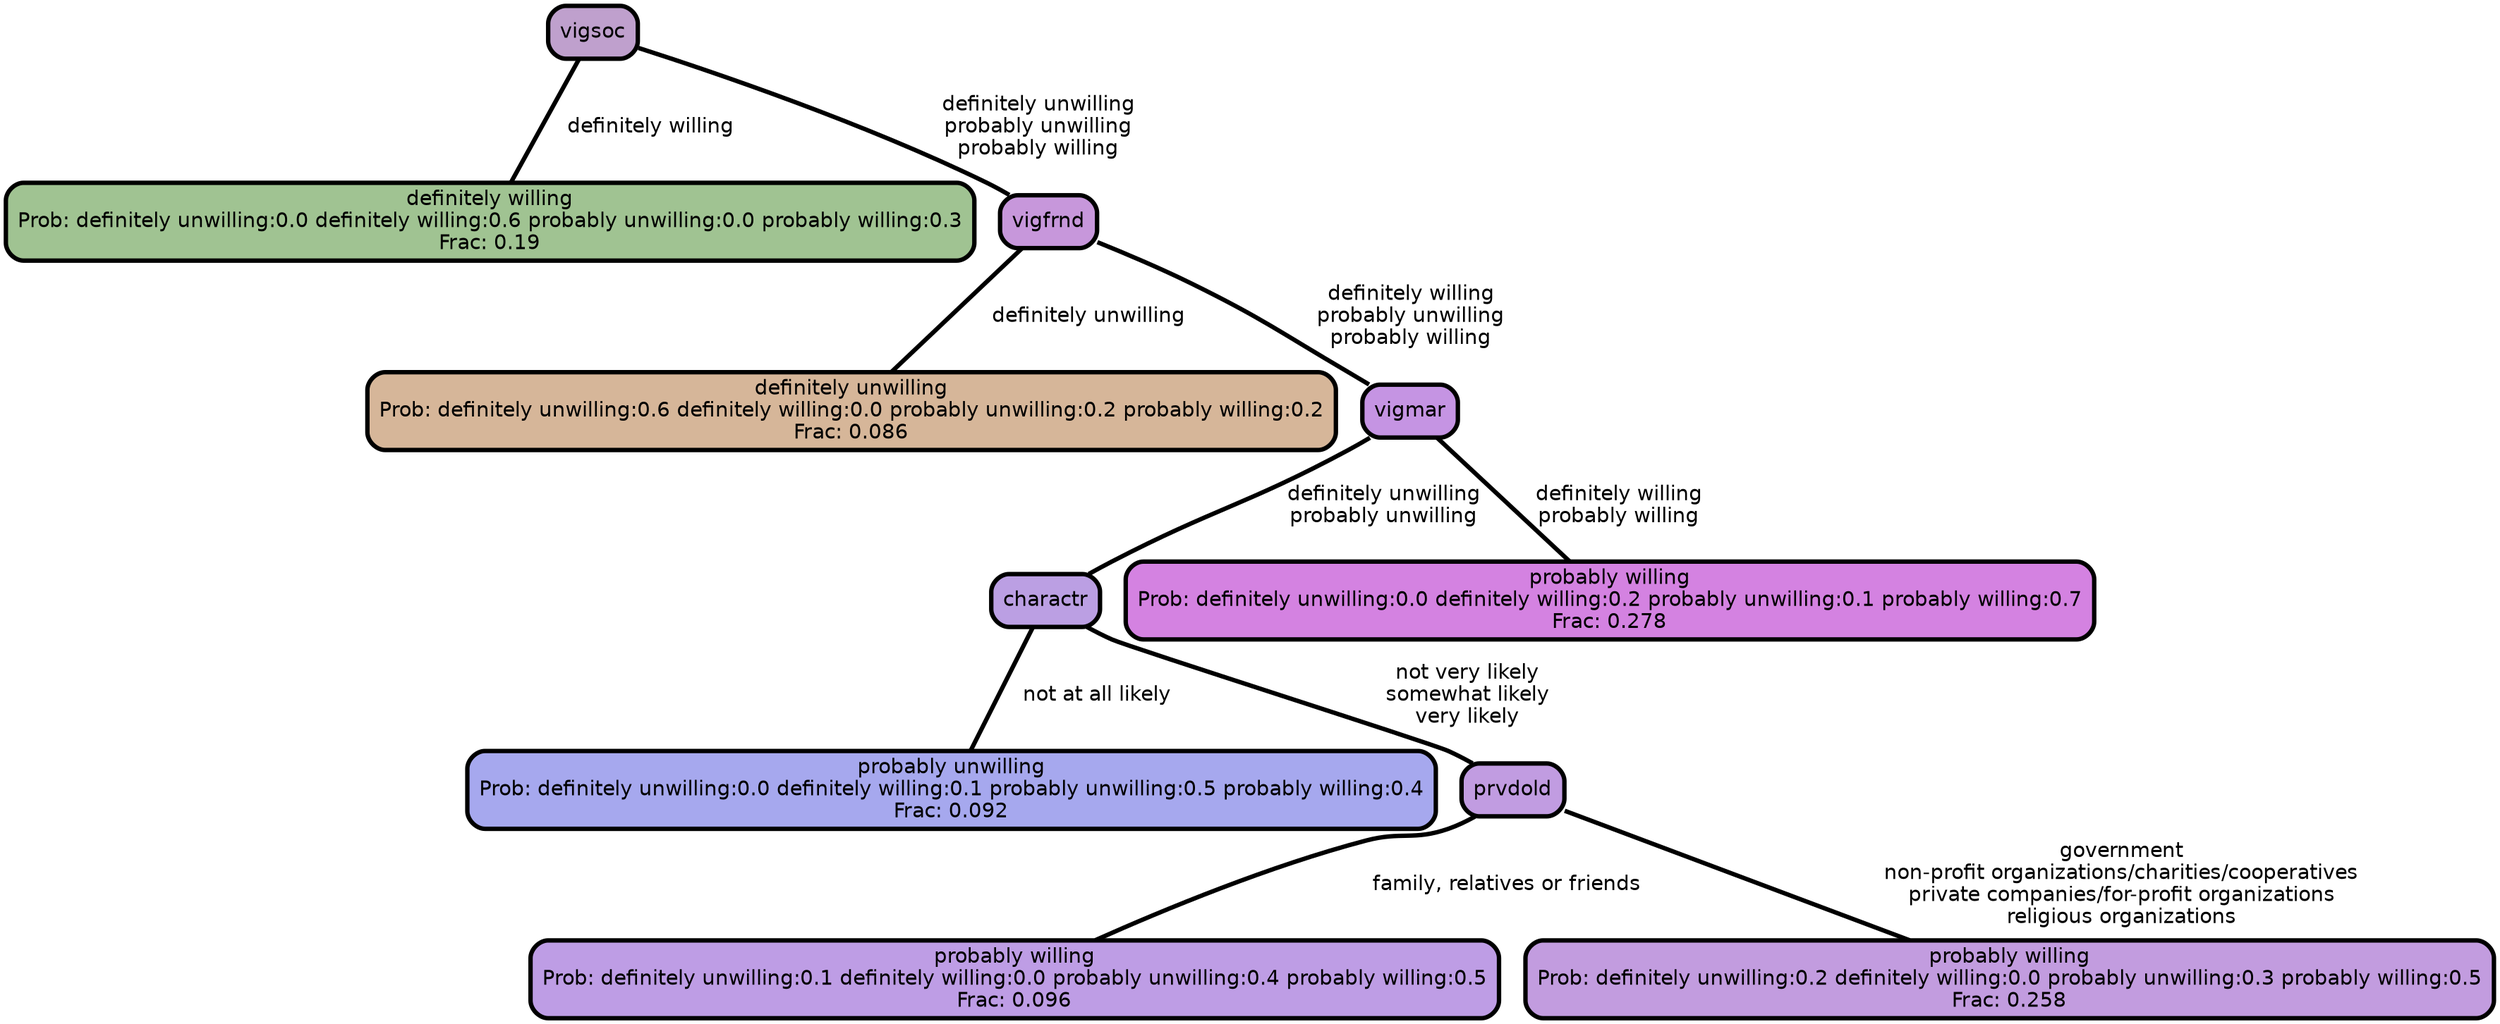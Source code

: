 graph Tree {
node [shape=box, style="filled, rounded",color="black",penwidth="3",fontcolor="black",                 fontname=helvetica] ;
graph [ranksep="0 equally", splines=straight,                 bgcolor=transparent, dpi=200] ;
edge [fontname=helvetica, color=black] ;
0 [label="definitely willing
Prob: definitely unwilling:0.0 definitely willing:0.6 probably unwilling:0.0 probably willing:0.3
Frac: 0.19", fillcolor="#a0c392"] ;
1 [label="vigsoc", fillcolor="#bfa0cd"] ;
2 [label="definitely unwilling
Prob: definitely unwilling:0.6 definitely willing:0.0 probably unwilling:0.2 probably willing:0.2
Frac: 0.086", fillcolor="#d6b699"] ;
3 [label="vigfrnd", fillcolor="#c797db"] ;
4 [label="probably unwilling
Prob: definitely unwilling:0.0 definitely willing:0.1 probably unwilling:0.5 probably willing:0.4
Frac: 0.092", fillcolor="#a6a8ee"] ;
5 [label="charactr", fillcolor="#bb9fe3"] ;
6 [label="probably willing
Prob: definitely unwilling:0.1 definitely willing:0.0 probably unwilling:0.4 probably willing:0.5
Frac: 0.096", fillcolor="#be9de5"] ;
7 [label="prvdold", fillcolor="#c19ce1"] ;
8 [label="probably willing
Prob: definitely unwilling:0.2 definitely willing:0.0 probably unwilling:0.3 probably willing:0.5
Frac: 0.258", fillcolor="#c29cdf"] ;
9 [label="vigmar", fillcolor="#c594e3"] ;
10 [label="probably willing
Prob: definitely unwilling:0.0 definitely willing:0.2 probably unwilling:0.1 probably willing:0.7
Frac: 0.278", fillcolor="#d482e1"] ;
1 -- 0 [label=" definitely willing",penwidth=3] ;
1 -- 3 [label=" definitely unwilling\n probably unwilling\n probably willing",penwidth=3] ;
3 -- 2 [label=" definitely unwilling",penwidth=3] ;
3 -- 9 [label=" definitely willing\n probably unwilling\n probably willing",penwidth=3] ;
5 -- 4 [label=" not at all likely",penwidth=3] ;
5 -- 7 [label=" not very likely\n somewhat likely\n very likely",penwidth=3] ;
7 -- 6 [label=" family, relatives or friends",penwidth=3] ;
7 -- 8 [label=" government\n non-profit organizations/charities/cooperatives\n private companies/for-profit organizations\n religious organizations",penwidth=3] ;
9 -- 5 [label=" definitely unwilling\n probably unwilling",penwidth=3] ;
9 -- 10 [label=" definitely willing\n probably willing",penwidth=3] ;
{rank = same;}}